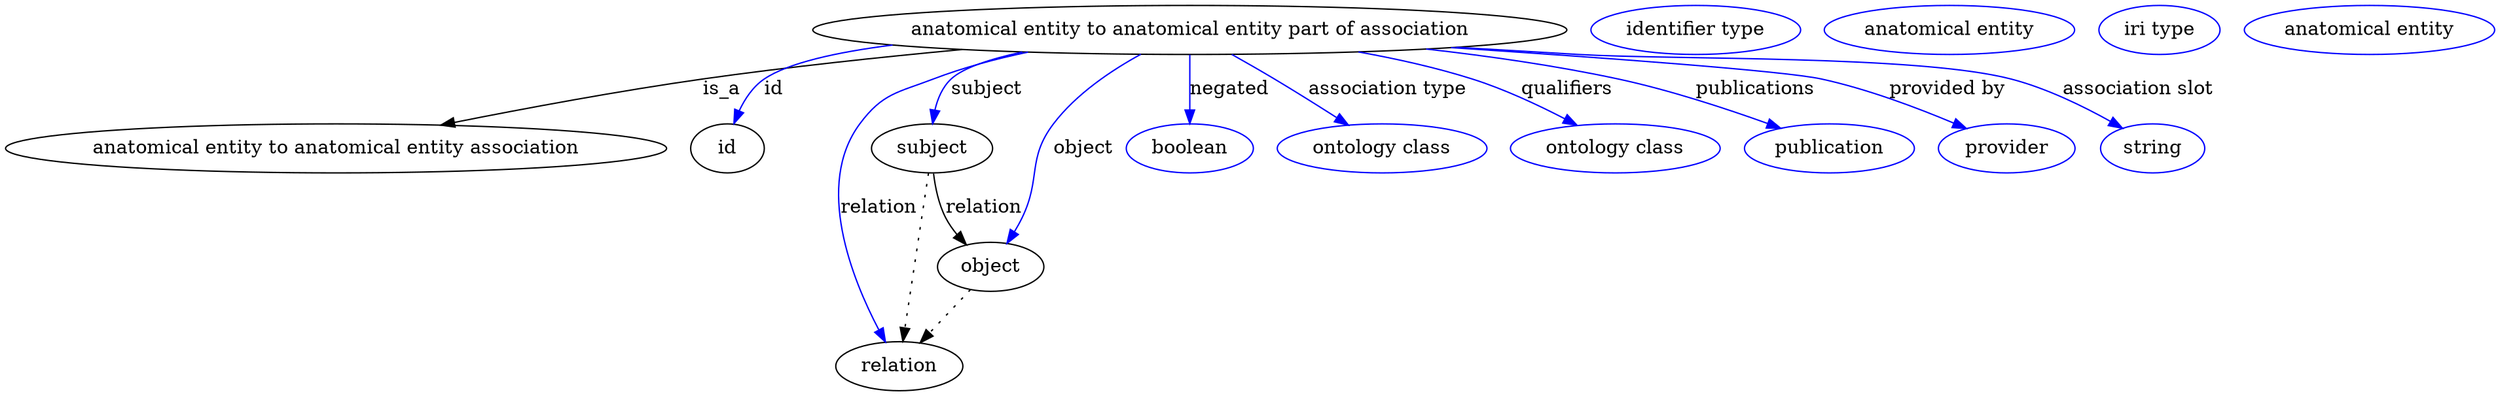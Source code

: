 digraph {
	graph [bb="0,0,1467.5,281"];
	node [label="\N"];
	"anatomical entity to anatomical entity part of association"	 [height=0.5,
		label="anatomical entity to anatomical entity part of association",
		pos="709.2,263",
		width=5.8539];
	"anatomical entity to anatomical entity association"	 [height=0.5,
		pos="185.2,177",
		width=5.1445];
	"anatomical entity to anatomical entity part of association" -> "anatomical entity to anatomical entity association"	 [label=is_a,
		lp="417.48,220",
		pos="e,251.4,193.93 569.35,249.52 517.73,243.73 458.86,236.16 405.65,227 357.31,218.68 303.63,206.56 261.34,196.34"];
	id	 [height=0.5,
		pos="415.2,177",
		width=0.75];
	"anatomical entity to anatomical entity part of association" -> id	 [color=blue,
		label=id,
		lp="451.65,220",
		pos="e,421.26,194.66 543.54,251.83 501.31,246.46 462.88,238.57 445.31,227 436.86,221.44 430.42,212.6 425.71,203.9",
		style=solid];
	subject	 [height=0.5,
		pos="548.2,177",
		width=0.97656];
	"anatomical entity to anatomical entity part of association" -> subject	 [color=blue,
		label=subject,
		lp="586.03,220",
		pos="e,550.17,195.06 615.96,246.8 593.7,241.35 573.94,234.68 565.55,227 559.26,221.24 555.25,213.09 552.69,205.03",
		style=solid];
	relation	 [height=0.5,
		pos="528.2,18",
		width=1.031];
	"anatomical entity to anatomical entity part of association" -> relation	 [color=blue,
		label=relation,
		lp="512.58,134",
		pos="e,518.8,35.476 613.62,246.9 592.92,241.82 571.46,235.3 552.2,227 528.65,216.86 518.08,216.56 504.2,195 474.39,148.68 497.5,81.424 \
514.45,44.586",
		style=solid];
	object	 [height=0.5,
		pos="588.2,91",
		width=0.88096];
	"anatomical entity to anatomical entity part of association" -> object	 [color=blue,
		label=object,
		lp="645.3,177",
		pos="e,596.92,108.39 680.52,244.98 663.15,232.77 641.77,215.2 627.99,195 610.03,168.67 617.09,156.57 605.2,127 603.96,123.92 602.59,120.73 \
601.18,117.58",
		style=solid];
	negated	 [color=blue,
		height=0.5,
		label=boolean,
		pos="709.2,177",
		width=1.0584];
	"anatomical entity to anatomical entity part of association" -> negated	 [color=blue,
		label=negated,
		lp="730.97,220",
		pos="e,709.2,195.21 709.2,244.76 709.2,233.36 709.2,218.43 709.2,205.49",
		style=solid];
	"association type"	 [color=blue,
		height=0.5,
		label="ontology class",
		pos="826.2,177",
		width=1.6931];
	"anatomical entity to anatomical entity part of association" -> "association type"	 [color=blue,
		label="association type",
		lp="820.11,220",
		pos="e,803.3,193.84 733.73,244.97 751.59,231.84 775.92,213.96 795.14,199.83",
		style=solid];
	qualifiers	 [color=blue,
		height=0.5,
		label="ontology class",
		pos="966.2,177",
		width=1.6931];
	"anatomical entity to anatomical entity part of association" -> qualifiers	 [color=blue,
		label=qualifiers,
		lp="926.25,220",
		pos="e,939.04,193.38 800.48,246.67 823.25,241.46 847.39,234.93 869.2,227 890.13,219.39 912.28,208.24 930.13,198.39",
		style=solid];
	publications	 [color=blue,
		height=0.5,
		label=publication,
		pos="1095.2,177",
		width=1.3859];
	"anatomical entity to anatomical entity part of association" -> publications	 [color=blue,
		label=publications,
		lp="1037.4,220",
		pos="e,1062.6,190.82 840.27,248.88 877.99,243.48 919,236.3 956.2,227 989.44,218.69 1025.8,205.44 1053.1,194.66",
		style=solid];
	"provided by"	 [color=blue,
		height=0.5,
		label=provider,
		pos="1203.2,177",
		width=1.1129];
	"anatomical entity to anatomical entity part of association" -> "provided by"	 [color=blue,
		label="provided by",
		lp="1152.8,220",
		pos="e,1175.4,190.41 858.4,250.27 950.04,242.1 1053.9,232.11 1075.2,227 1106.9,219.41 1141.2,205.69 1166.3,194.54",
		style=solid];
	"association slot"	 [color=blue,
		height=0.5,
		label=string,
		pos="1292.2,177",
		width=0.8403];
	"anatomical entity to anatomical entity part of association" -> "association slot"	 [color=blue,
		label="association slot",
		lp="1270.2,220",
		pos="e,1271.3,190.28 860.07,250.4 883.22,248.54 906.85,246.69 929.2,245 1045.1,236.26 1077.9,257.15 1190.2,227 1215.9,220.11 1242.7,206.63 \
1262.5,195.41",
		style=solid];
	association_id	 [color=blue,
		height=0.5,
		label="identifier type",
		pos="997.2,263",
		width=1.652];
	subject -> relation	 [pos="e,530.47,36.027 545.91,158.76 542.44,131.21 535.84,78.735 531.75,46.223",
		style=dotted];
	subject -> object	 [label=relation,
		lp="584.58,134",
		pos="e,574.61,107.46 551.78,158.87 554.09,149.13 557.58,137.08 562.44,127 564.23,123.29 566.4,119.56 568.71,115.97"];
	"anatomical entity to anatomical entity part of association_subject"	 [color=blue,
		height=0.5,
		label="anatomical entity",
		pos="1146.2,263",
		width=1.9792];
	"anatomical entity to anatomical entity part of association_relation"	 [color=blue,
		height=0.5,
		label="iri type",
		pos="1271.2,263",
		width=0.9834];
	object -> relation	 [pos="e,541.97,34.752 574.59,74.435 566.89,65.075 557.13,53.191 548.54,42.745",
		style=dotted];
	"anatomical entity to anatomical entity part of association_object"	 [color=blue,
		height=0.5,
		label="anatomical entity",
		pos="1396.2,263",
		width=1.9792];
}
